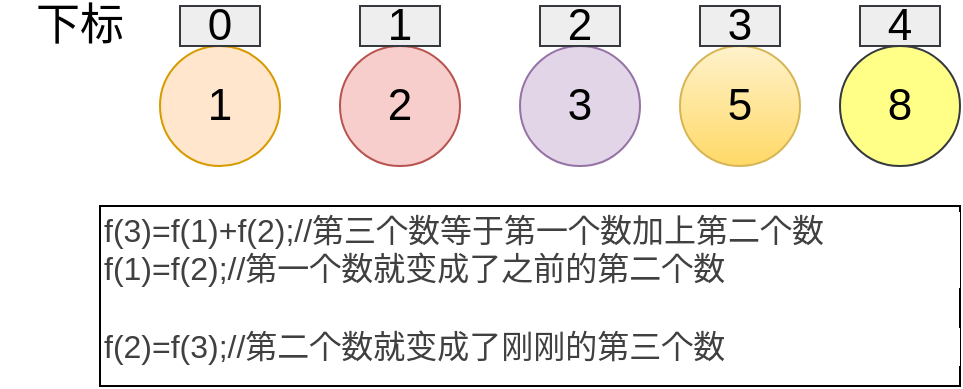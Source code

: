 <mxfile version="12.9.3" type="device"><diagram id="N5SUXm_1PC9RbfVY9eLM" name="第 1 页"><mxGraphModel dx="793" dy="441" grid="1" gridSize="10" guides="1" tooltips="1" connect="1" arrows="1" fold="1" page="1" pageScale="1" pageWidth="827" pageHeight="1169" math="0" shadow="0"><root><mxCell id="0"/><mxCell id="1" parent="0"/><mxCell id="SeaQEwTkb2UJs64FFXTf-1" value="&lt;font style=&quot;font-size: 22px&quot;&gt;1&lt;/font&gt;" style="ellipse;whiteSpace=wrap;html=1;aspect=fixed;fillColor=#ffe6cc;strokeColor=#d79b00;" vertex="1" parent="1"><mxGeometry x="110" y="110" width="60" height="60" as="geometry"/></mxCell><mxCell id="SeaQEwTkb2UJs64FFXTf-2" value="&lt;font style=&quot;font-size: 22px&quot;&gt;8&lt;/font&gt;" style="ellipse;whiteSpace=wrap;html=1;aspect=fixed;fillColor=#ffff88;strokeColor=#36393d;" vertex="1" parent="1"><mxGeometry x="450" y="110" width="60" height="60" as="geometry"/></mxCell><mxCell id="SeaQEwTkb2UJs64FFXTf-3" value="&lt;font style=&quot;font-size: 22px&quot;&gt;5&lt;/font&gt;" style="ellipse;whiteSpace=wrap;html=1;aspect=fixed;gradientColor=#ffd966;fillColor=#fff2cc;strokeColor=#d6b656;" vertex="1" parent="1"><mxGeometry x="370" y="110" width="60" height="60" as="geometry"/></mxCell><mxCell id="SeaQEwTkb2UJs64FFXTf-4" value="&lt;font style=&quot;font-size: 22px&quot;&gt;3&lt;/font&gt;" style="ellipse;whiteSpace=wrap;html=1;aspect=fixed;fillColor=#e1d5e7;strokeColor=#9673a6;" vertex="1" parent="1"><mxGeometry x="290" y="110" width="60" height="60" as="geometry"/></mxCell><mxCell id="SeaQEwTkb2UJs64FFXTf-5" value="&lt;font style=&quot;font-size: 22px&quot;&gt;2&lt;/font&gt;" style="ellipse;whiteSpace=wrap;html=1;aspect=fixed;fillColor=#f8cecc;strokeColor=#b85450;" vertex="1" parent="1"><mxGeometry x="200" y="110" width="60" height="60" as="geometry"/></mxCell><mxCell id="SeaQEwTkb2UJs64FFXTf-6" value="&lt;p style=&quot;box-sizing: border-box ; margin-top: 0px ; margin-bottom: 20px ; word-break: break-word ; color: rgb(64 , 64 , 64) ; font-family: , &amp;#34;blinkmacsystemfont&amp;#34; , &amp;#34;apple color emoji&amp;#34; , &amp;#34;segoe ui emoji&amp;#34; , &amp;#34;segoe ui symbol&amp;#34; , &amp;#34;segoe ui&amp;#34; , &amp;#34;pingfang sc&amp;#34; , &amp;#34;hiragino sans gb&amp;#34; , &amp;#34;microsoft yahei&amp;#34; , &amp;#34;helvetica neue&amp;#34; , &amp;#34;helvetica&amp;#34; , &amp;#34;arial&amp;#34; , sans-serif ; font-size: 16px ; background-color: rgb(255 , 255 , 255)&quot;&gt;f(3)=f(1)+f(2);//第三个数等于第一个数加上第二个数f(1)=f(2);//第一个数就变成了之前的第二个数&lt;/p&gt;&lt;p style=&quot;box-sizing: border-box ; margin-top: 0px ; margin-bottom: 20px ; word-break: break-word ; color: rgb(64 , 64 , 64) ; font-family: , &amp;#34;blinkmacsystemfont&amp;#34; , &amp;#34;apple color emoji&amp;#34; , &amp;#34;segoe ui emoji&amp;#34; , &amp;#34;segoe ui symbol&amp;#34; , &amp;#34;segoe ui&amp;#34; , &amp;#34;pingfang sc&amp;#34; , &amp;#34;hiragino sans gb&amp;#34; , &amp;#34;microsoft yahei&amp;#34; , &amp;#34;helvetica neue&amp;#34; , &amp;#34;helvetica&amp;#34; , &amp;#34;arial&amp;#34; , sans-serif ; font-size: 16px ; background-color: rgb(255 , 255 , 255)&quot;&gt;f(2)=f(3);//第二个数就变成了刚刚的第三个数&lt;/p&gt;" style="text;strokeColor=#000000;fillColor=none;html=1;whiteSpace=wrap;verticalAlign=middle;overflow=hidden;" vertex="1" parent="1"><mxGeometry x="80" y="190" width="430" height="90" as="geometry"/></mxCell><mxCell id="SeaQEwTkb2UJs64FFXTf-9" value="&lt;font style=&quot;font-size: 22px&quot;&gt;0&lt;/font&gt;" style="text;html=1;strokeColor=#36393d;fillColor=#eeeeee;align=center;verticalAlign=middle;whiteSpace=wrap;rounded=0;" vertex="1" parent="1"><mxGeometry x="120" y="90" width="40" height="20" as="geometry"/></mxCell><mxCell id="SeaQEwTkb2UJs64FFXTf-10" value="&lt;font style=&quot;font-size: 22px&quot;&gt;1&lt;/font&gt;" style="text;html=1;strokeColor=#36393d;fillColor=#eeeeee;align=center;verticalAlign=middle;whiteSpace=wrap;rounded=0;" vertex="1" parent="1"><mxGeometry x="210" y="90" width="40" height="20" as="geometry"/></mxCell><mxCell id="SeaQEwTkb2UJs64FFXTf-11" value="&lt;font style=&quot;font-size: 22px&quot;&gt;2&lt;/font&gt;" style="text;html=1;strokeColor=#36393d;fillColor=#eeeeee;align=center;verticalAlign=middle;whiteSpace=wrap;rounded=0;" vertex="1" parent="1"><mxGeometry x="300" y="90" width="40" height="20" as="geometry"/></mxCell><mxCell id="SeaQEwTkb2UJs64FFXTf-12" value="&lt;font style=&quot;font-size: 22px&quot;&gt;3&lt;/font&gt;" style="text;html=1;strokeColor=#36393d;fillColor=#eeeeee;align=center;verticalAlign=middle;whiteSpace=wrap;rounded=0;" vertex="1" parent="1"><mxGeometry x="380" y="90" width="40" height="20" as="geometry"/></mxCell><mxCell id="SeaQEwTkb2UJs64FFXTf-13" value="&lt;font style=&quot;font-size: 22px&quot;&gt;4&lt;/font&gt;" style="text;html=1;strokeColor=#36393d;fillColor=#eeeeee;align=center;verticalAlign=middle;whiteSpace=wrap;rounded=0;" vertex="1" parent="1"><mxGeometry x="460" y="90" width="40" height="20" as="geometry"/></mxCell><mxCell id="SeaQEwTkb2UJs64FFXTf-14" value="&lt;font style=&quot;font-size: 22px&quot;&gt;下标&lt;/font&gt;" style="text;html=1;strokeColor=none;fillColor=none;align=center;verticalAlign=middle;whiteSpace=wrap;rounded=0;" vertex="1" parent="1"><mxGeometry x="30" y="90" width="80" height="20" as="geometry"/></mxCell></root></mxGraphModel></diagram></mxfile>